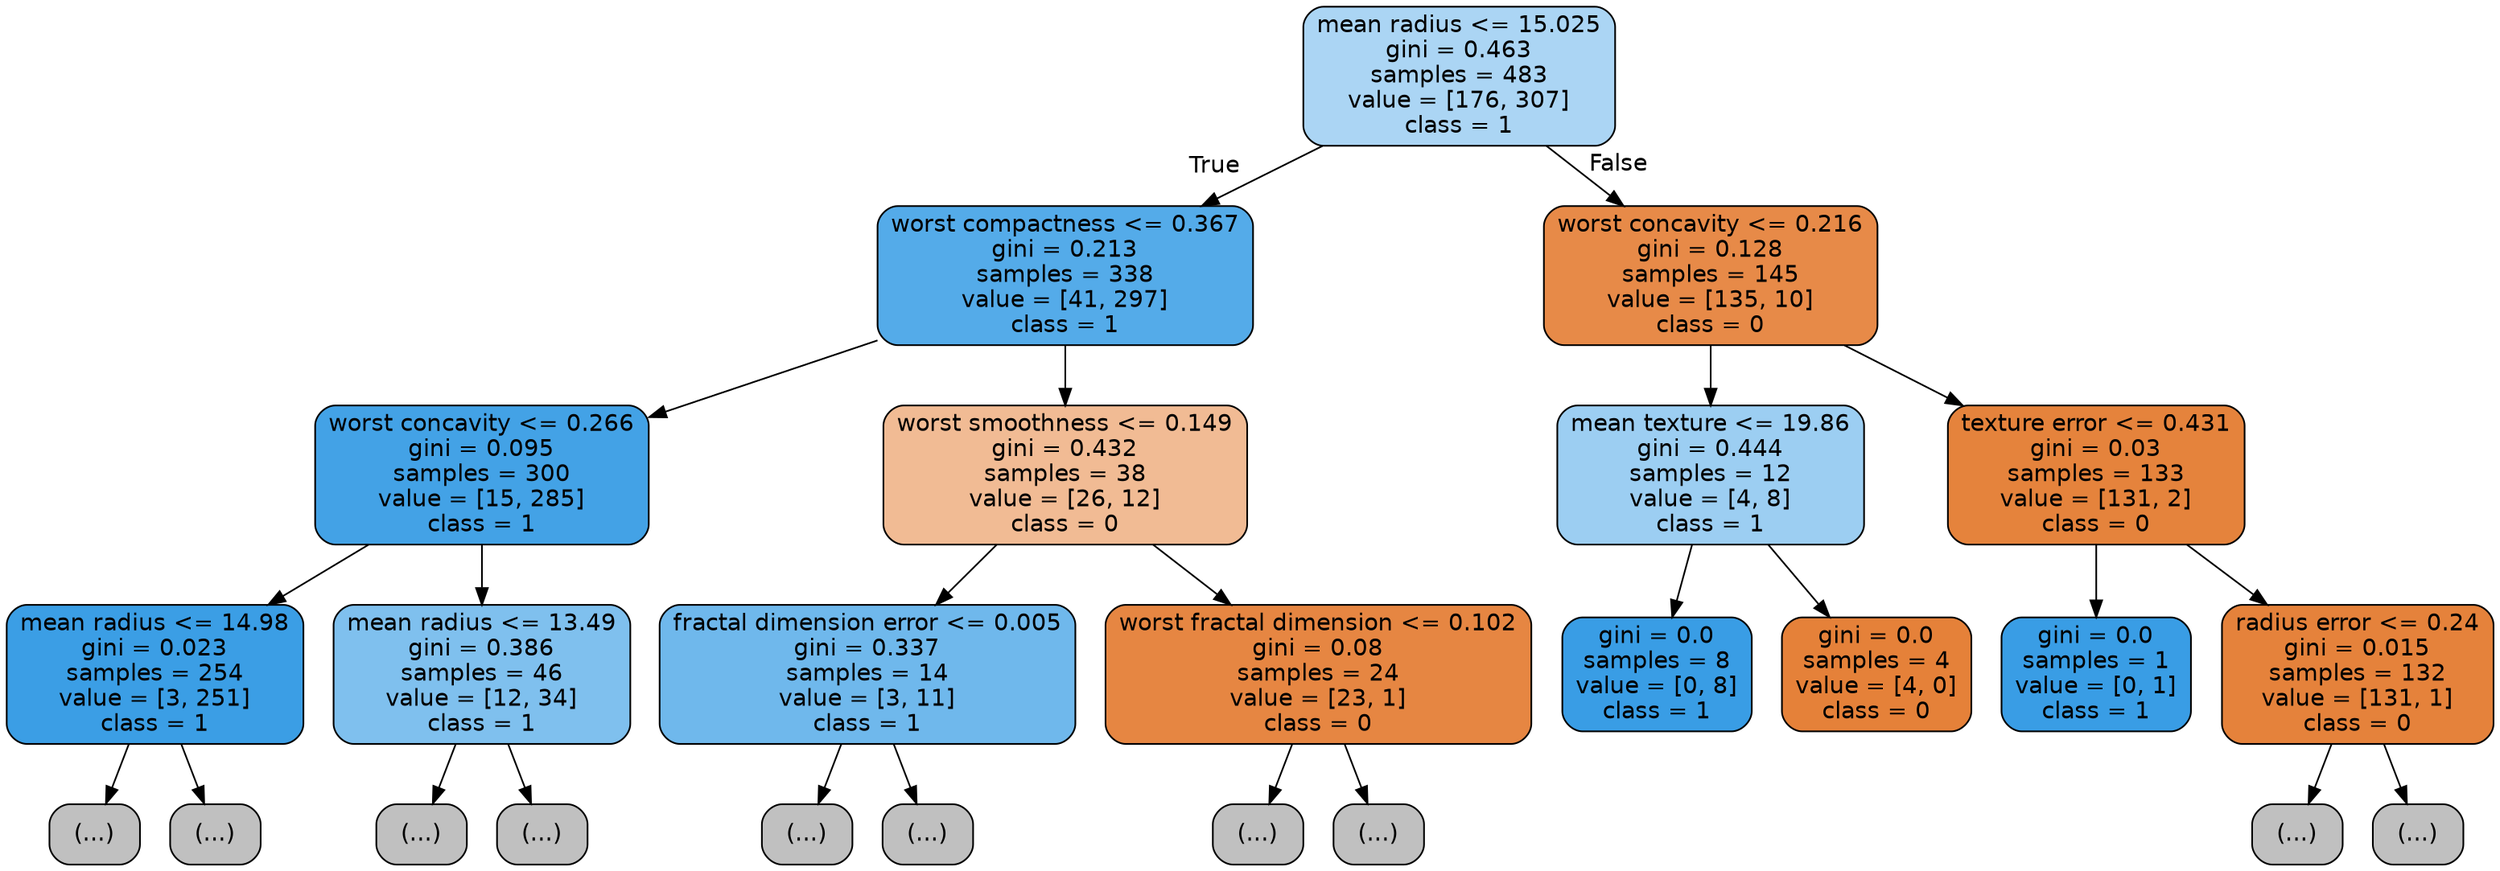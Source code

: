 digraph Tree {
node [shape=box, style="filled, rounded", color="black", fontname="helvetica"] ;
edge [fontname="helvetica"] ;
0 [label="mean radius <= 15.025\ngini = 0.463\nsamples = 483\nvalue = [176, 307]\nclass = 1", fillcolor="#abd5f4"] ;
1 [label="worst compactness <= 0.367\ngini = 0.213\nsamples = 338\nvalue = [41, 297]\nclass = 1", fillcolor="#54abe9"] ;
0 -> 1 [labeldistance=2.5, labelangle=45, headlabel="True"] ;
2 [label="worst concavity <= 0.266\ngini = 0.095\nsamples = 300\nvalue = [15, 285]\nclass = 1", fillcolor="#43a2e6"] ;
1 -> 2 ;
3 [label="mean radius <= 14.98\ngini = 0.023\nsamples = 254\nvalue = [3, 251]\nclass = 1", fillcolor="#3b9ee5"] ;
2 -> 3 ;
4 [label="(...)", fillcolor="#C0C0C0"] ;
3 -> 4 ;
13 [label="(...)", fillcolor="#C0C0C0"] ;
3 -> 13 ;
14 [label="mean radius <= 13.49\ngini = 0.386\nsamples = 46\nvalue = [12, 34]\nclass = 1", fillcolor="#7fc0ee"] ;
2 -> 14 ;
15 [label="(...)", fillcolor="#C0C0C0"] ;
14 -> 15 ;
20 [label="(...)", fillcolor="#C0C0C0"] ;
14 -> 20 ;
25 [label="worst smoothness <= 0.149\ngini = 0.432\nsamples = 38\nvalue = [26, 12]\nclass = 0", fillcolor="#f1bb94"] ;
1 -> 25 ;
26 [label="fractal dimension error <= 0.005\ngini = 0.337\nsamples = 14\nvalue = [3, 11]\nclass = 1", fillcolor="#6fb8ec"] ;
25 -> 26 ;
27 [label="(...)", fillcolor="#C0C0C0"] ;
26 -> 27 ;
30 [label="(...)", fillcolor="#C0C0C0"] ;
26 -> 30 ;
31 [label="worst fractal dimension <= 0.102\ngini = 0.08\nsamples = 24\nvalue = [23, 1]\nclass = 0", fillcolor="#e68642"] ;
25 -> 31 ;
32 [label="(...)", fillcolor="#C0C0C0"] ;
31 -> 32 ;
35 [label="(...)", fillcolor="#C0C0C0"] ;
31 -> 35 ;
36 [label="worst concavity <= 0.216\ngini = 0.128\nsamples = 145\nvalue = [135, 10]\nclass = 0", fillcolor="#e78a48"] ;
0 -> 36 [labeldistance=2.5, labelangle=-45, headlabel="False"] ;
37 [label="mean texture <= 19.86\ngini = 0.444\nsamples = 12\nvalue = [4, 8]\nclass = 1", fillcolor="#9ccef2"] ;
36 -> 37 ;
38 [label="gini = 0.0\nsamples = 8\nvalue = [0, 8]\nclass = 1", fillcolor="#399de5"] ;
37 -> 38 ;
39 [label="gini = 0.0\nsamples = 4\nvalue = [4, 0]\nclass = 0", fillcolor="#e58139"] ;
37 -> 39 ;
40 [label="texture error <= 0.431\ngini = 0.03\nsamples = 133\nvalue = [131, 2]\nclass = 0", fillcolor="#e5833c"] ;
36 -> 40 ;
41 [label="gini = 0.0\nsamples = 1\nvalue = [0, 1]\nclass = 1", fillcolor="#399de5"] ;
40 -> 41 ;
42 [label="radius error <= 0.24\ngini = 0.015\nsamples = 132\nvalue = [131, 1]\nclass = 0", fillcolor="#e5823b"] ;
40 -> 42 ;
43 [label="(...)", fillcolor="#C0C0C0"] ;
42 -> 43 ;
46 [label="(...)", fillcolor="#C0C0C0"] ;
42 -> 46 ;
}